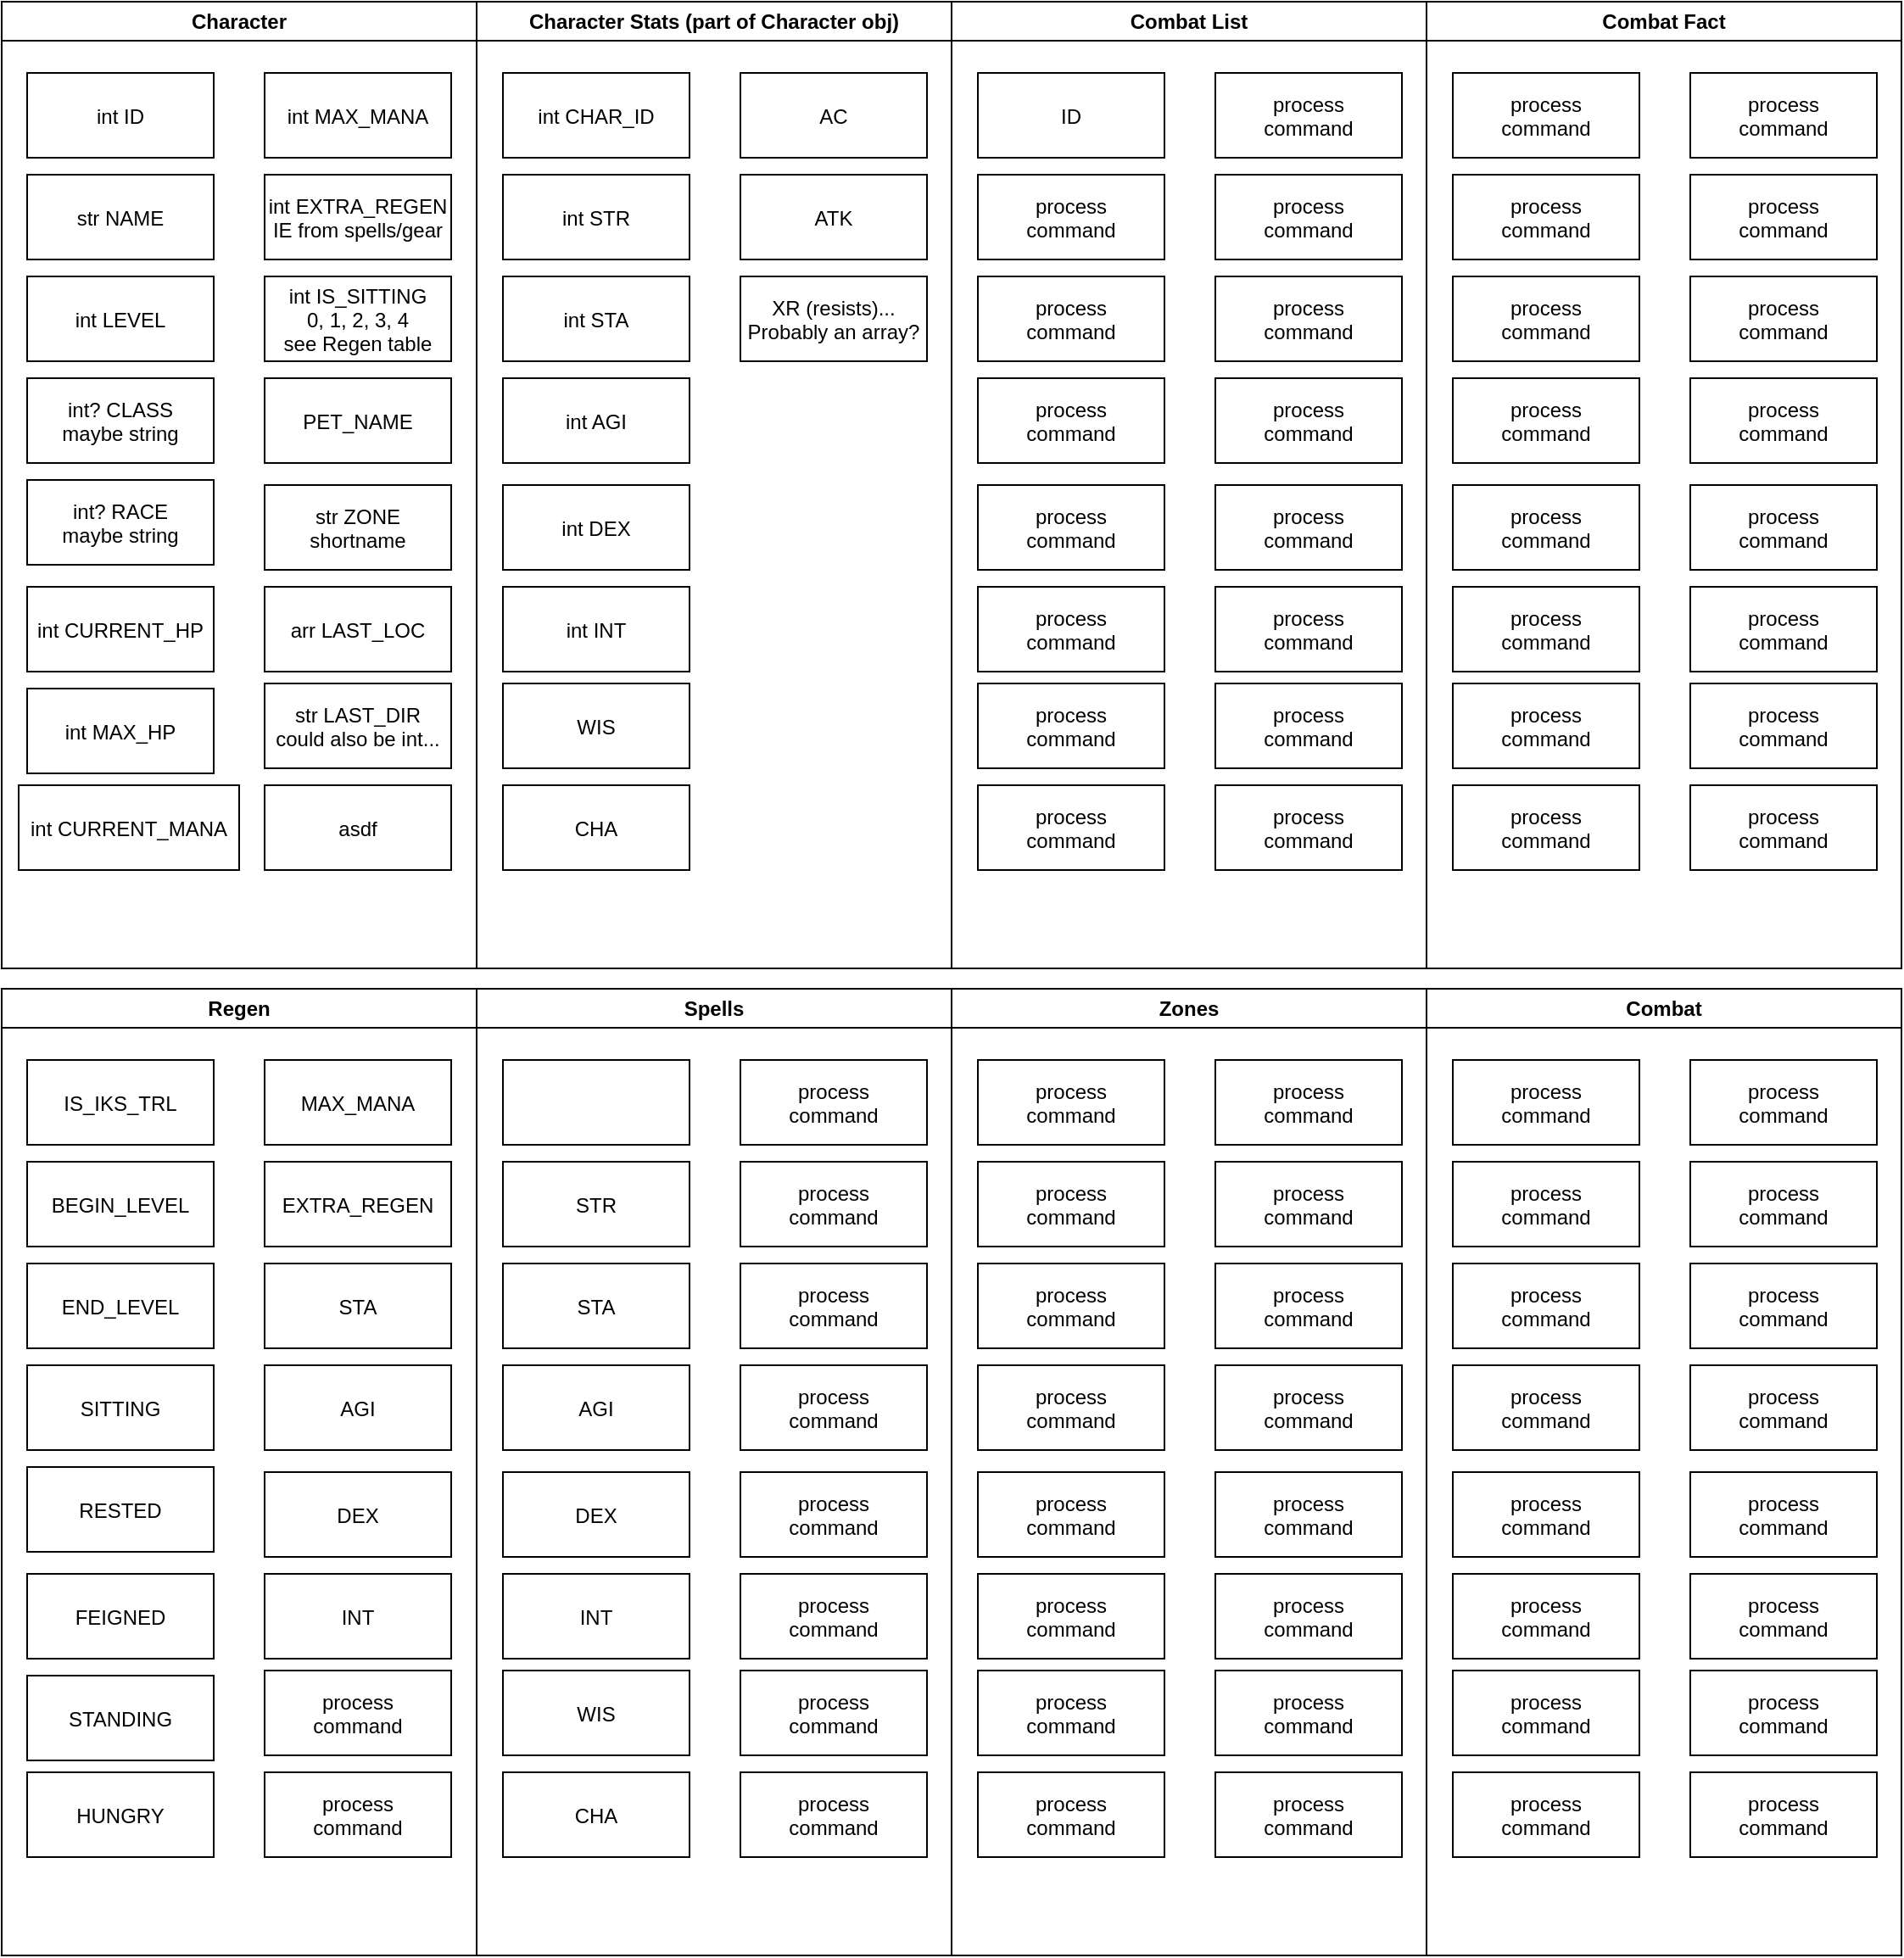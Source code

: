 <mxfile version="13.5.3" type="device"><diagram name="Page-1" id="e7e014a7-5840-1c2e-5031-d8a46d1fe8dd"><mxGraphModel dx="1554" dy="971" grid="1" gridSize="10" guides="1" tooltips="1" connect="1" arrows="1" fold="1" page="1" pageScale="1" pageWidth="1169" pageHeight="826" background="#ffffff" math="0" shadow="0"><root><mxCell id="0"/><mxCell id="1" parent="0"/><mxCell id="2" value="Character" style="swimlane;whiteSpace=wrap;startSize=23;" parent="1" vertex="1"><mxGeometry y="128" width="280" height="570" as="geometry"/></mxCell><mxCell id="OBV8AId1nU0yP8rzdIPA-76" value="int LEVEL" style="" vertex="1" parent="2"><mxGeometry x="15" y="162" width="110" height="50" as="geometry"/></mxCell><mxCell id="OBV8AId1nU0yP8rzdIPA-77" value="str NAME" style="" vertex="1" parent="2"><mxGeometry x="15" y="102" width="110" height="50" as="geometry"/></mxCell><mxCell id="OBV8AId1nU0yP8rzdIPA-78" value="int? RACE&#10;maybe string" style="" vertex="1" parent="2"><mxGeometry x="15" y="282" width="110" height="50" as="geometry"/></mxCell><mxCell id="OBV8AId1nU0yP8rzdIPA-79" value="int? CLASS&#10;maybe string" style="" vertex="1" parent="2"><mxGeometry x="15" y="222" width="110" height="50" as="geometry"/></mxCell><mxCell id="OBV8AId1nU0yP8rzdIPA-80" value="int MAX_HP" style="" vertex="1" parent="2"><mxGeometry x="15" y="405" width="110" height="50" as="geometry"/></mxCell><mxCell id="OBV8AId1nU0yP8rzdIPA-81" value="int CURRENT_HP" style="" vertex="1" parent="2"><mxGeometry x="15" y="345" width="110" height="50" as="geometry"/></mxCell><mxCell id="OBV8AId1nU0yP8rzdIPA-83" value="int CURRENT_MANA" style="" vertex="1" parent="2"><mxGeometry x="10" y="462" width="130" height="50" as="geometry"/></mxCell><mxCell id="OBV8AId1nU0yP8rzdIPA-84" value="int EXTRA_REGEN&#10;IE from spells/gear" style="" vertex="1" parent="2"><mxGeometry x="155" y="102" width="110" height="50" as="geometry"/></mxCell><mxCell id="OBV8AId1nU0yP8rzdIPA-85" value="int MAX_MANA" style="" vertex="1" parent="2"><mxGeometry x="155" y="42" width="110" height="50" as="geometry"/></mxCell><mxCell id="OBV8AId1nU0yP8rzdIPA-86" value="PET_NAME" style="" vertex="1" parent="2"><mxGeometry x="155" y="222" width="110" height="50" as="geometry"/></mxCell><mxCell id="OBV8AId1nU0yP8rzdIPA-87" value="int IS_SITTING&#10;0, 1, 2, 3, 4&#10;see Regen table" style="" vertex="1" parent="2"><mxGeometry x="155" y="162" width="110" height="50" as="geometry"/></mxCell><mxCell id="OBV8AId1nU0yP8rzdIPA-88" value="arr LAST_LOC" style="" vertex="1" parent="2"><mxGeometry x="155" y="345" width="110" height="50" as="geometry"/></mxCell><mxCell id="OBV8AId1nU0yP8rzdIPA-89" value="str ZONE&#10;shortname" style="" vertex="1" parent="2"><mxGeometry x="155" y="285" width="110" height="50" as="geometry"/></mxCell><mxCell id="OBV8AId1nU0yP8rzdIPA-90" value="asdf" style="" vertex="1" parent="2"><mxGeometry x="155" y="462" width="110" height="50" as="geometry"/></mxCell><mxCell id="OBV8AId1nU0yP8rzdIPA-91" value="str LAST_DIR&#10;could also be int..." style="" vertex="1" parent="2"><mxGeometry x="155" y="402" width="110" height="50" as="geometry"/></mxCell><mxCell id="OBV8AId1nU0yP8rzdIPA-82" value="int ID" style="" vertex="1" parent="2"><mxGeometry x="15" y="42" width="110" height="50" as="geometry"/></mxCell><mxCell id="3" value="Character Stats (part of Character obj)" style="swimlane;whiteSpace=wrap" parent="1" vertex="1"><mxGeometry x="280" y="128" width="280" height="570" as="geometry"/></mxCell><mxCell id="OBV8AId1nU0yP8rzdIPA-60" value="int STR" style="" vertex="1" parent="3"><mxGeometry x="15.5" y="102" width="110" height="50" as="geometry"/></mxCell><mxCell id="OBV8AId1nU0yP8rzdIPA-61" value="int CHAR_ID" style="" vertex="1" parent="3"><mxGeometry x="15.5" y="42" width="110" height="50" as="geometry"/></mxCell><mxCell id="OBV8AId1nU0yP8rzdIPA-62" value="int AGI" style="" vertex="1" parent="3"><mxGeometry x="15.5" y="222" width="110" height="50" as="geometry"/></mxCell><mxCell id="OBV8AId1nU0yP8rzdIPA-63" value="int STA" style="" vertex="1" parent="3"><mxGeometry x="15.5" y="162" width="110" height="50" as="geometry"/></mxCell><mxCell id="OBV8AId1nU0yP8rzdIPA-64" value="int INT" style="" vertex="1" parent="3"><mxGeometry x="15.5" y="345" width="110" height="50" as="geometry"/></mxCell><mxCell id="OBV8AId1nU0yP8rzdIPA-65" value="int DEX" style="" vertex="1" parent="3"><mxGeometry x="15.5" y="285" width="110" height="50" as="geometry"/></mxCell><mxCell id="OBV8AId1nU0yP8rzdIPA-66" value="CHA" style="" vertex="1" parent="3"><mxGeometry x="15.5" y="462" width="110" height="50" as="geometry"/></mxCell><mxCell id="OBV8AId1nU0yP8rzdIPA-67" value="WIS" style="" vertex="1" parent="3"><mxGeometry x="15.5" y="402" width="110" height="50" as="geometry"/></mxCell><mxCell id="OBV8AId1nU0yP8rzdIPA-68" value="ATK" style="" vertex="1" parent="3"><mxGeometry x="155.5" y="102" width="110" height="50" as="geometry"/></mxCell><mxCell id="OBV8AId1nU0yP8rzdIPA-69" value="AC" style="" vertex="1" parent="3"><mxGeometry x="155.5" y="42" width="110" height="50" as="geometry"/></mxCell><mxCell id="OBV8AId1nU0yP8rzdIPA-71" value="XR (resists)...&#10;Probably an array?" style="" vertex="1" parent="3"><mxGeometry x="155.5" y="162" width="110" height="50" as="geometry"/></mxCell><mxCell id="4" value="Combat List" style="swimlane;whiteSpace=wrap" parent="1" vertex="1"><mxGeometry x="560" y="128" width="280" height="570" as="geometry"/></mxCell><mxCell id="33" value="process&#10;command" style="" parent="4" vertex="1"><mxGeometry x="15.5" y="102" width="110" height="50" as="geometry"/></mxCell><mxCell id="OBV8AId1nU0yP8rzdIPA-42" value="ID" style="" vertex="1" parent="4"><mxGeometry x="15.5" y="42" width="110" height="50" as="geometry"/></mxCell><mxCell id="OBV8AId1nU0yP8rzdIPA-46" value="process&#10;command" style="" vertex="1" parent="4"><mxGeometry x="15.5" y="222" width="110" height="50" as="geometry"/></mxCell><mxCell id="OBV8AId1nU0yP8rzdIPA-47" value="process&#10;command" style="" vertex="1" parent="4"><mxGeometry x="15.5" y="162" width="110" height="50" as="geometry"/></mxCell><mxCell id="OBV8AId1nU0yP8rzdIPA-48" value="process&#10;command" style="" vertex="1" parent="4"><mxGeometry x="15.5" y="345" width="110" height="50" as="geometry"/></mxCell><mxCell id="OBV8AId1nU0yP8rzdIPA-49" value="process&#10;command" style="" vertex="1" parent="4"><mxGeometry x="15.5" y="285" width="110" height="50" as="geometry"/></mxCell><mxCell id="OBV8AId1nU0yP8rzdIPA-50" value="process&#10;command" style="" vertex="1" parent="4"><mxGeometry x="15.5" y="462" width="110" height="50" as="geometry"/></mxCell><mxCell id="OBV8AId1nU0yP8rzdIPA-51" value="process&#10;command" style="" vertex="1" parent="4"><mxGeometry x="15.5" y="402" width="110" height="50" as="geometry"/></mxCell><mxCell id="OBV8AId1nU0yP8rzdIPA-52" value="process&#10;command" style="" vertex="1" parent="4"><mxGeometry x="155.5" y="102" width="110" height="50" as="geometry"/></mxCell><mxCell id="OBV8AId1nU0yP8rzdIPA-53" value="process&#10;command" style="" vertex="1" parent="4"><mxGeometry x="155.5" y="42" width="110" height="50" as="geometry"/></mxCell><mxCell id="OBV8AId1nU0yP8rzdIPA-54" value="process&#10;command" style="" vertex="1" parent="4"><mxGeometry x="155.5" y="222" width="110" height="50" as="geometry"/></mxCell><mxCell id="OBV8AId1nU0yP8rzdIPA-55" value="process&#10;command" style="" vertex="1" parent="4"><mxGeometry x="155.5" y="162" width="110" height="50" as="geometry"/></mxCell><mxCell id="OBV8AId1nU0yP8rzdIPA-56" value="process&#10;command" style="" vertex="1" parent="4"><mxGeometry x="155.5" y="345" width="110" height="50" as="geometry"/></mxCell><mxCell id="OBV8AId1nU0yP8rzdIPA-57" value="process&#10;command" style="" vertex="1" parent="4"><mxGeometry x="155.5" y="285" width="110" height="50" as="geometry"/></mxCell><mxCell id="OBV8AId1nU0yP8rzdIPA-58" value="process&#10;command" style="" vertex="1" parent="4"><mxGeometry x="155.5" y="462" width="110" height="50" as="geometry"/></mxCell><mxCell id="OBV8AId1nU0yP8rzdIPA-59" value="process&#10;command" style="" vertex="1" parent="4"><mxGeometry x="155.5" y="402" width="110" height="50" as="geometry"/></mxCell><mxCell id="OBV8AId1nU0yP8rzdIPA-92" value="Combat Fact" style="swimlane;whiteSpace=wrap" vertex="1" parent="1"><mxGeometry x="840" y="128" width="280" height="570" as="geometry"/></mxCell><mxCell id="OBV8AId1nU0yP8rzdIPA-93" value="process&#10;command" style="" vertex="1" parent="OBV8AId1nU0yP8rzdIPA-92"><mxGeometry x="15.5" y="102" width="110" height="50" as="geometry"/></mxCell><mxCell id="OBV8AId1nU0yP8rzdIPA-94" value="process&#10;command" style="" vertex="1" parent="OBV8AId1nU0yP8rzdIPA-92"><mxGeometry x="15.5" y="42" width="110" height="50" as="geometry"/></mxCell><mxCell id="OBV8AId1nU0yP8rzdIPA-95" value="process&#10;command" style="" vertex="1" parent="OBV8AId1nU0yP8rzdIPA-92"><mxGeometry x="15.5" y="222" width="110" height="50" as="geometry"/></mxCell><mxCell id="OBV8AId1nU0yP8rzdIPA-96" value="process&#10;command" style="" vertex="1" parent="OBV8AId1nU0yP8rzdIPA-92"><mxGeometry x="15.5" y="162" width="110" height="50" as="geometry"/></mxCell><mxCell id="OBV8AId1nU0yP8rzdIPA-97" value="process&#10;command" style="" vertex="1" parent="OBV8AId1nU0yP8rzdIPA-92"><mxGeometry x="15.5" y="345" width="110" height="50" as="geometry"/></mxCell><mxCell id="OBV8AId1nU0yP8rzdIPA-98" value="process&#10;command" style="" vertex="1" parent="OBV8AId1nU0yP8rzdIPA-92"><mxGeometry x="15.5" y="285" width="110" height="50" as="geometry"/></mxCell><mxCell id="OBV8AId1nU0yP8rzdIPA-99" value="process&#10;command" style="" vertex="1" parent="OBV8AId1nU0yP8rzdIPA-92"><mxGeometry x="15.5" y="462" width="110" height="50" as="geometry"/></mxCell><mxCell id="OBV8AId1nU0yP8rzdIPA-100" value="process&#10;command" style="" vertex="1" parent="OBV8AId1nU0yP8rzdIPA-92"><mxGeometry x="15.5" y="402" width="110" height="50" as="geometry"/></mxCell><mxCell id="OBV8AId1nU0yP8rzdIPA-101" value="process&#10;command" style="" vertex="1" parent="OBV8AId1nU0yP8rzdIPA-92"><mxGeometry x="155.5" y="102" width="110" height="50" as="geometry"/></mxCell><mxCell id="OBV8AId1nU0yP8rzdIPA-102" value="process&#10;command" style="" vertex="1" parent="OBV8AId1nU0yP8rzdIPA-92"><mxGeometry x="155.5" y="42" width="110" height="50" as="geometry"/></mxCell><mxCell id="OBV8AId1nU0yP8rzdIPA-103" value="process&#10;command" style="" vertex="1" parent="OBV8AId1nU0yP8rzdIPA-92"><mxGeometry x="155.5" y="222" width="110" height="50" as="geometry"/></mxCell><mxCell id="OBV8AId1nU0yP8rzdIPA-104" value="process&#10;command" style="" vertex="1" parent="OBV8AId1nU0yP8rzdIPA-92"><mxGeometry x="155.5" y="162" width="110" height="50" as="geometry"/></mxCell><mxCell id="OBV8AId1nU0yP8rzdIPA-105" value="process&#10;command" style="" vertex="1" parent="OBV8AId1nU0yP8rzdIPA-92"><mxGeometry x="155.5" y="345" width="110" height="50" as="geometry"/></mxCell><mxCell id="OBV8AId1nU0yP8rzdIPA-106" value="process&#10;command" style="" vertex="1" parent="OBV8AId1nU0yP8rzdIPA-92"><mxGeometry x="155.5" y="285" width="110" height="50" as="geometry"/></mxCell><mxCell id="OBV8AId1nU0yP8rzdIPA-107" value="process&#10;command" style="" vertex="1" parent="OBV8AId1nU0yP8rzdIPA-92"><mxGeometry x="155.5" y="462" width="110" height="50" as="geometry"/></mxCell><mxCell id="OBV8AId1nU0yP8rzdIPA-108" value="process&#10;command" style="" vertex="1" parent="OBV8AId1nU0yP8rzdIPA-92"><mxGeometry x="155.5" y="402" width="110" height="50" as="geometry"/></mxCell><mxCell id="OBV8AId1nU0yP8rzdIPA-109" value="Regen" style="swimlane;whiteSpace=wrap;startSize=23;" vertex="1" parent="1"><mxGeometry y="710" width="280" height="570" as="geometry"/></mxCell><mxCell id="OBV8AId1nU0yP8rzdIPA-110" value="END_LEVEL" style="" vertex="1" parent="OBV8AId1nU0yP8rzdIPA-109"><mxGeometry x="15" y="162" width="110" height="50" as="geometry"/></mxCell><mxCell id="OBV8AId1nU0yP8rzdIPA-111" value="BEGIN_LEVEL" style="" vertex="1" parent="OBV8AId1nU0yP8rzdIPA-109"><mxGeometry x="15" y="102" width="110" height="50" as="geometry"/></mxCell><mxCell id="OBV8AId1nU0yP8rzdIPA-112" value="RESTED" style="" vertex="1" parent="OBV8AId1nU0yP8rzdIPA-109"><mxGeometry x="15" y="282" width="110" height="50" as="geometry"/></mxCell><mxCell id="OBV8AId1nU0yP8rzdIPA-113" value="SITTING" style="" vertex="1" parent="OBV8AId1nU0yP8rzdIPA-109"><mxGeometry x="15" y="222" width="110" height="50" as="geometry"/></mxCell><mxCell id="OBV8AId1nU0yP8rzdIPA-114" value="STANDING" style="" vertex="1" parent="OBV8AId1nU0yP8rzdIPA-109"><mxGeometry x="15" y="405" width="110" height="50" as="geometry"/></mxCell><mxCell id="OBV8AId1nU0yP8rzdIPA-115" value="FEIGNED" style="" vertex="1" parent="OBV8AId1nU0yP8rzdIPA-109"><mxGeometry x="15" y="345" width="110" height="50" as="geometry"/></mxCell><mxCell id="OBV8AId1nU0yP8rzdIPA-116" value="HUNGRY" style="" vertex="1" parent="OBV8AId1nU0yP8rzdIPA-109"><mxGeometry x="15" y="462" width="110" height="50" as="geometry"/></mxCell><mxCell id="OBV8AId1nU0yP8rzdIPA-117" value="EXTRA_REGEN" style="" vertex="1" parent="OBV8AId1nU0yP8rzdIPA-109"><mxGeometry x="155" y="102" width="110" height="50" as="geometry"/></mxCell><mxCell id="OBV8AId1nU0yP8rzdIPA-118" value="MAX_MANA" style="" vertex="1" parent="OBV8AId1nU0yP8rzdIPA-109"><mxGeometry x="155" y="42" width="110" height="50" as="geometry"/></mxCell><mxCell id="OBV8AId1nU0yP8rzdIPA-119" value="AGI" style="" vertex="1" parent="OBV8AId1nU0yP8rzdIPA-109"><mxGeometry x="155" y="222" width="110" height="50" as="geometry"/></mxCell><mxCell id="OBV8AId1nU0yP8rzdIPA-120" value="STA" style="" vertex="1" parent="OBV8AId1nU0yP8rzdIPA-109"><mxGeometry x="155" y="162" width="110" height="50" as="geometry"/></mxCell><mxCell id="OBV8AId1nU0yP8rzdIPA-121" value="INT" style="" vertex="1" parent="OBV8AId1nU0yP8rzdIPA-109"><mxGeometry x="155" y="345" width="110" height="50" as="geometry"/></mxCell><mxCell id="OBV8AId1nU0yP8rzdIPA-122" value="DEX" style="" vertex="1" parent="OBV8AId1nU0yP8rzdIPA-109"><mxGeometry x="155" y="285" width="110" height="50" as="geometry"/></mxCell><mxCell id="OBV8AId1nU0yP8rzdIPA-123" value="process&#10;command" style="" vertex="1" parent="OBV8AId1nU0yP8rzdIPA-109"><mxGeometry x="155" y="462" width="110" height="50" as="geometry"/></mxCell><mxCell id="OBV8AId1nU0yP8rzdIPA-124" value="process&#10;command" style="" vertex="1" parent="OBV8AId1nU0yP8rzdIPA-109"><mxGeometry x="155" y="402" width="110" height="50" as="geometry"/></mxCell><mxCell id="OBV8AId1nU0yP8rzdIPA-125" value="IS_IKS_TRL" style="" vertex="1" parent="OBV8AId1nU0yP8rzdIPA-109"><mxGeometry x="15" y="42" width="110" height="50" as="geometry"/></mxCell><mxCell id="OBV8AId1nU0yP8rzdIPA-126" value="Spells" style="swimlane;whiteSpace=wrap" vertex="1" parent="1"><mxGeometry x="280" y="710" width="280" height="570" as="geometry"/></mxCell><mxCell id="OBV8AId1nU0yP8rzdIPA-127" value="STR" style="" vertex="1" parent="OBV8AId1nU0yP8rzdIPA-126"><mxGeometry x="15.5" y="102" width="110" height="50" as="geometry"/></mxCell><mxCell id="OBV8AId1nU0yP8rzdIPA-128" value="" style="" vertex="1" parent="OBV8AId1nU0yP8rzdIPA-126"><mxGeometry x="15.5" y="42" width="110" height="50" as="geometry"/></mxCell><mxCell id="OBV8AId1nU0yP8rzdIPA-129" value="AGI" style="" vertex="1" parent="OBV8AId1nU0yP8rzdIPA-126"><mxGeometry x="15.5" y="222" width="110" height="50" as="geometry"/></mxCell><mxCell id="OBV8AId1nU0yP8rzdIPA-130" value="STA" style="" vertex="1" parent="OBV8AId1nU0yP8rzdIPA-126"><mxGeometry x="15.5" y="162" width="110" height="50" as="geometry"/></mxCell><mxCell id="OBV8AId1nU0yP8rzdIPA-131" value="INT" style="" vertex="1" parent="OBV8AId1nU0yP8rzdIPA-126"><mxGeometry x="15.5" y="345" width="110" height="50" as="geometry"/></mxCell><mxCell id="OBV8AId1nU0yP8rzdIPA-132" value="DEX" style="" vertex="1" parent="OBV8AId1nU0yP8rzdIPA-126"><mxGeometry x="15.5" y="285" width="110" height="50" as="geometry"/></mxCell><mxCell id="OBV8AId1nU0yP8rzdIPA-133" value="CHA" style="" vertex="1" parent="OBV8AId1nU0yP8rzdIPA-126"><mxGeometry x="15.5" y="462" width="110" height="50" as="geometry"/></mxCell><mxCell id="OBV8AId1nU0yP8rzdIPA-134" value="WIS" style="" vertex="1" parent="OBV8AId1nU0yP8rzdIPA-126"><mxGeometry x="15.5" y="402" width="110" height="50" as="geometry"/></mxCell><mxCell id="OBV8AId1nU0yP8rzdIPA-135" value="process&#10;command" style="" vertex="1" parent="OBV8AId1nU0yP8rzdIPA-126"><mxGeometry x="155.5" y="102" width="110" height="50" as="geometry"/></mxCell><mxCell id="OBV8AId1nU0yP8rzdIPA-136" value="process&#10;command" style="" vertex="1" parent="OBV8AId1nU0yP8rzdIPA-126"><mxGeometry x="155.5" y="42" width="110" height="50" as="geometry"/></mxCell><mxCell id="OBV8AId1nU0yP8rzdIPA-137" value="process&#10;command" style="" vertex="1" parent="OBV8AId1nU0yP8rzdIPA-126"><mxGeometry x="155.5" y="222" width="110" height="50" as="geometry"/></mxCell><mxCell id="OBV8AId1nU0yP8rzdIPA-138" value="process&#10;command" style="" vertex="1" parent="OBV8AId1nU0yP8rzdIPA-126"><mxGeometry x="155.5" y="162" width="110" height="50" as="geometry"/></mxCell><mxCell id="OBV8AId1nU0yP8rzdIPA-139" value="process&#10;command" style="" vertex="1" parent="OBV8AId1nU0yP8rzdIPA-126"><mxGeometry x="155.5" y="345" width="110" height="50" as="geometry"/></mxCell><mxCell id="OBV8AId1nU0yP8rzdIPA-140" value="process&#10;command" style="" vertex="1" parent="OBV8AId1nU0yP8rzdIPA-126"><mxGeometry x="155.5" y="285" width="110" height="50" as="geometry"/></mxCell><mxCell id="OBV8AId1nU0yP8rzdIPA-141" value="process&#10;command" style="" vertex="1" parent="OBV8AId1nU0yP8rzdIPA-126"><mxGeometry x="155.5" y="462" width="110" height="50" as="geometry"/></mxCell><mxCell id="OBV8AId1nU0yP8rzdIPA-142" value="process&#10;command" style="" vertex="1" parent="OBV8AId1nU0yP8rzdIPA-126"><mxGeometry x="155.5" y="402" width="110" height="50" as="geometry"/></mxCell><mxCell id="OBV8AId1nU0yP8rzdIPA-143" value="Zones" style="swimlane;whiteSpace=wrap" vertex="1" parent="1"><mxGeometry x="560" y="710" width="280" height="570" as="geometry"/></mxCell><mxCell id="OBV8AId1nU0yP8rzdIPA-144" value="process&#10;command" style="" vertex="1" parent="OBV8AId1nU0yP8rzdIPA-143"><mxGeometry x="15.5" y="102" width="110" height="50" as="geometry"/></mxCell><mxCell id="OBV8AId1nU0yP8rzdIPA-145" value="process&#10;command" style="" vertex="1" parent="OBV8AId1nU0yP8rzdIPA-143"><mxGeometry x="15.5" y="42" width="110" height="50" as="geometry"/></mxCell><mxCell id="OBV8AId1nU0yP8rzdIPA-146" value="process&#10;command" style="" vertex="1" parent="OBV8AId1nU0yP8rzdIPA-143"><mxGeometry x="15.5" y="222" width="110" height="50" as="geometry"/></mxCell><mxCell id="OBV8AId1nU0yP8rzdIPA-147" value="process&#10;command" style="" vertex="1" parent="OBV8AId1nU0yP8rzdIPA-143"><mxGeometry x="15.5" y="162" width="110" height="50" as="geometry"/></mxCell><mxCell id="OBV8AId1nU0yP8rzdIPA-148" value="process&#10;command" style="" vertex="1" parent="OBV8AId1nU0yP8rzdIPA-143"><mxGeometry x="15.5" y="345" width="110" height="50" as="geometry"/></mxCell><mxCell id="OBV8AId1nU0yP8rzdIPA-149" value="process&#10;command" style="" vertex="1" parent="OBV8AId1nU0yP8rzdIPA-143"><mxGeometry x="15.5" y="285" width="110" height="50" as="geometry"/></mxCell><mxCell id="OBV8AId1nU0yP8rzdIPA-150" value="process&#10;command" style="" vertex="1" parent="OBV8AId1nU0yP8rzdIPA-143"><mxGeometry x="15.5" y="462" width="110" height="50" as="geometry"/></mxCell><mxCell id="OBV8AId1nU0yP8rzdIPA-151" value="process&#10;command" style="" vertex="1" parent="OBV8AId1nU0yP8rzdIPA-143"><mxGeometry x="15.5" y="402" width="110" height="50" as="geometry"/></mxCell><mxCell id="OBV8AId1nU0yP8rzdIPA-152" value="process&#10;command" style="" vertex="1" parent="OBV8AId1nU0yP8rzdIPA-143"><mxGeometry x="155.5" y="102" width="110" height="50" as="geometry"/></mxCell><mxCell id="OBV8AId1nU0yP8rzdIPA-153" value="process&#10;command" style="" vertex="1" parent="OBV8AId1nU0yP8rzdIPA-143"><mxGeometry x="155.5" y="42" width="110" height="50" as="geometry"/></mxCell><mxCell id="OBV8AId1nU0yP8rzdIPA-154" value="process&#10;command" style="" vertex="1" parent="OBV8AId1nU0yP8rzdIPA-143"><mxGeometry x="155.5" y="222" width="110" height="50" as="geometry"/></mxCell><mxCell id="OBV8AId1nU0yP8rzdIPA-155" value="process&#10;command" style="" vertex="1" parent="OBV8AId1nU0yP8rzdIPA-143"><mxGeometry x="155.5" y="162" width="110" height="50" as="geometry"/></mxCell><mxCell id="OBV8AId1nU0yP8rzdIPA-156" value="process&#10;command" style="" vertex="1" parent="OBV8AId1nU0yP8rzdIPA-143"><mxGeometry x="155.5" y="345" width="110" height="50" as="geometry"/></mxCell><mxCell id="OBV8AId1nU0yP8rzdIPA-157" value="process&#10;command" style="" vertex="1" parent="OBV8AId1nU0yP8rzdIPA-143"><mxGeometry x="155.5" y="285" width="110" height="50" as="geometry"/></mxCell><mxCell id="OBV8AId1nU0yP8rzdIPA-158" value="process&#10;command" style="" vertex="1" parent="OBV8AId1nU0yP8rzdIPA-143"><mxGeometry x="155.5" y="462" width="110" height="50" as="geometry"/></mxCell><mxCell id="OBV8AId1nU0yP8rzdIPA-159" value="process&#10;command" style="" vertex="1" parent="OBV8AId1nU0yP8rzdIPA-143"><mxGeometry x="155.5" y="402" width="110" height="50" as="geometry"/></mxCell><mxCell id="OBV8AId1nU0yP8rzdIPA-160" value="Combat" style="swimlane;whiteSpace=wrap" vertex="1" parent="1"><mxGeometry x="840" y="710" width="280" height="570" as="geometry"/></mxCell><mxCell id="OBV8AId1nU0yP8rzdIPA-161" value="process&#10;command" style="" vertex="1" parent="OBV8AId1nU0yP8rzdIPA-160"><mxGeometry x="15.5" y="102" width="110" height="50" as="geometry"/></mxCell><mxCell id="OBV8AId1nU0yP8rzdIPA-162" value="process&#10;command" style="" vertex="1" parent="OBV8AId1nU0yP8rzdIPA-160"><mxGeometry x="15.5" y="42" width="110" height="50" as="geometry"/></mxCell><mxCell id="OBV8AId1nU0yP8rzdIPA-163" value="process&#10;command" style="" vertex="1" parent="OBV8AId1nU0yP8rzdIPA-160"><mxGeometry x="15.5" y="222" width="110" height="50" as="geometry"/></mxCell><mxCell id="OBV8AId1nU0yP8rzdIPA-164" value="process&#10;command" style="" vertex="1" parent="OBV8AId1nU0yP8rzdIPA-160"><mxGeometry x="15.5" y="162" width="110" height="50" as="geometry"/></mxCell><mxCell id="OBV8AId1nU0yP8rzdIPA-165" value="process&#10;command" style="" vertex="1" parent="OBV8AId1nU0yP8rzdIPA-160"><mxGeometry x="15.5" y="345" width="110" height="50" as="geometry"/></mxCell><mxCell id="OBV8AId1nU0yP8rzdIPA-166" value="process&#10;command" style="" vertex="1" parent="OBV8AId1nU0yP8rzdIPA-160"><mxGeometry x="15.5" y="285" width="110" height="50" as="geometry"/></mxCell><mxCell id="OBV8AId1nU0yP8rzdIPA-167" value="process&#10;command" style="" vertex="1" parent="OBV8AId1nU0yP8rzdIPA-160"><mxGeometry x="15.5" y="462" width="110" height="50" as="geometry"/></mxCell><mxCell id="OBV8AId1nU0yP8rzdIPA-168" value="process&#10;command" style="" vertex="1" parent="OBV8AId1nU0yP8rzdIPA-160"><mxGeometry x="15.5" y="402" width="110" height="50" as="geometry"/></mxCell><mxCell id="OBV8AId1nU0yP8rzdIPA-169" value="process&#10;command" style="" vertex="1" parent="OBV8AId1nU0yP8rzdIPA-160"><mxGeometry x="155.5" y="102" width="110" height="50" as="geometry"/></mxCell><mxCell id="OBV8AId1nU0yP8rzdIPA-170" value="process&#10;command" style="" vertex="1" parent="OBV8AId1nU0yP8rzdIPA-160"><mxGeometry x="155.5" y="42" width="110" height="50" as="geometry"/></mxCell><mxCell id="OBV8AId1nU0yP8rzdIPA-171" value="process&#10;command" style="" vertex="1" parent="OBV8AId1nU0yP8rzdIPA-160"><mxGeometry x="155.5" y="222" width="110" height="50" as="geometry"/></mxCell><mxCell id="OBV8AId1nU0yP8rzdIPA-172" value="process&#10;command" style="" vertex="1" parent="OBV8AId1nU0yP8rzdIPA-160"><mxGeometry x="155.5" y="162" width="110" height="50" as="geometry"/></mxCell><mxCell id="OBV8AId1nU0yP8rzdIPA-173" value="process&#10;command" style="" vertex="1" parent="OBV8AId1nU0yP8rzdIPA-160"><mxGeometry x="155.5" y="345" width="110" height="50" as="geometry"/></mxCell><mxCell id="OBV8AId1nU0yP8rzdIPA-174" value="process&#10;command" style="" vertex="1" parent="OBV8AId1nU0yP8rzdIPA-160"><mxGeometry x="155.5" y="285" width="110" height="50" as="geometry"/></mxCell><mxCell id="OBV8AId1nU0yP8rzdIPA-175" value="process&#10;command" style="" vertex="1" parent="OBV8AId1nU0yP8rzdIPA-160"><mxGeometry x="155.5" y="462" width="110" height="50" as="geometry"/></mxCell><mxCell id="OBV8AId1nU0yP8rzdIPA-176" value="process&#10;command" style="" vertex="1" parent="OBV8AId1nU0yP8rzdIPA-160"><mxGeometry x="155.5" y="402" width="110" height="50" as="geometry"/></mxCell></root></mxGraphModel></diagram></mxfile>